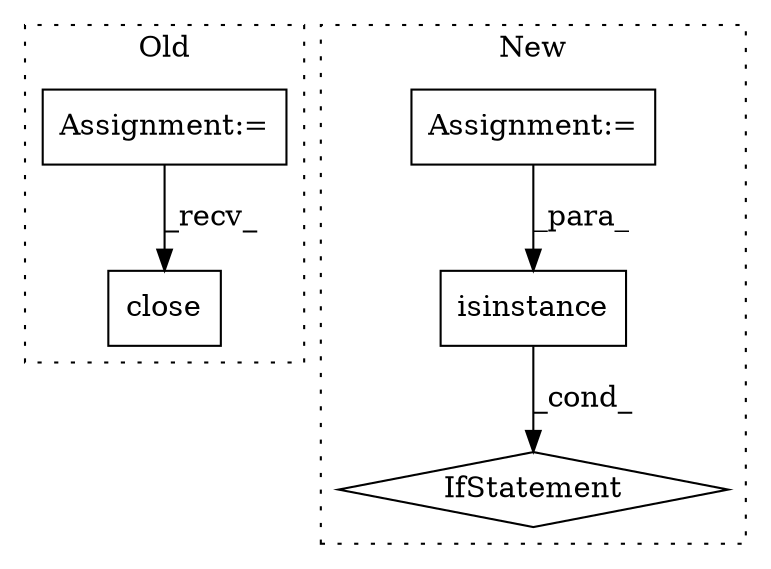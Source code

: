 digraph G {
subgraph cluster0 {
1 [label="close" a="32" s="4339" l="7" shape="box"];
5 [label="Assignment:=" a="7" s="3449" l="6" shape="box"];
label = "Old";
style="dotted";
}
subgraph cluster1 {
2 [label="isinstance" a="32" s="3972,3991" l="11,1" shape="box"];
3 [label="IfStatement" a="25" s="3955,4077" l="4,2" shape="diamond"];
4 [label="Assignment:=" a="7" s="4050" l="24" shape="box"];
label = "New";
style="dotted";
}
2 -> 3 [label="_cond_"];
4 -> 2 [label="_para_"];
5 -> 1 [label="_recv_"];
}